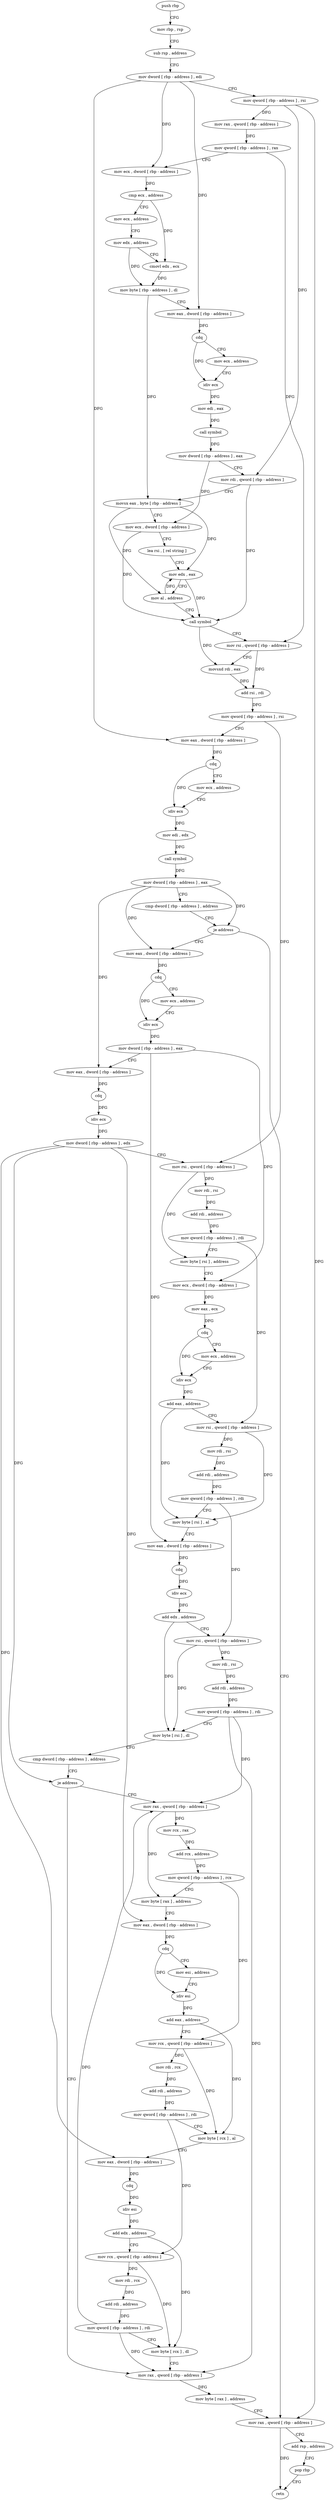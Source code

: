 digraph "func" {
"362048" [label = "push rbp" ]
"362049" [label = "mov rbp , rsp" ]
"362052" [label = "sub rsp , address" ]
"362056" [label = "mov dword [ rbp - address ] , edi" ]
"362059" [label = "mov qword [ rbp - address ] , rsi" ]
"362063" [label = "mov rax , qword [ rbp - address ]" ]
"362067" [label = "mov qword [ rbp - address ] , rax" ]
"362071" [label = "mov ecx , dword [ rbp - address ]" ]
"362074" [label = "cmp ecx , address" ]
"362077" [label = "mov ecx , address" ]
"362082" [label = "mov edx , address" ]
"362087" [label = "cmovl edx , ecx" ]
"362090" [label = "mov byte [ rbp - address ] , dl" ]
"362093" [label = "mov eax , dword [ rbp - address ]" ]
"362096" [label = "cdq" ]
"362097" [label = "mov ecx , address" ]
"362102" [label = "idiv ecx" ]
"362104" [label = "mov edi , eax" ]
"362106" [label = "call symbol" ]
"362111" [label = "mov dword [ rbp - address ] , eax" ]
"362114" [label = "mov rdi , qword [ rbp - address ]" ]
"362118" [label = "movsx eax , byte [ rbp - address ]" ]
"362122" [label = "mov ecx , dword [ rbp - address ]" ]
"362125" [label = "lea rsi , [ rel string ]" ]
"362132" [label = "mov edx , eax" ]
"362134" [label = "mov al , address" ]
"362136" [label = "call symbol" ]
"362141" [label = "mov rsi , qword [ rbp - address ]" ]
"362145" [label = "movsxd rdi , eax" ]
"362148" [label = "add rsi , rdi" ]
"362151" [label = "mov qword [ rbp - address ] , rsi" ]
"362155" [label = "mov eax , dword [ rbp - address ]" ]
"362158" [label = "cdq" ]
"362159" [label = "mov ecx , address" ]
"362164" [label = "idiv ecx" ]
"362166" [label = "mov edi , edx" ]
"362168" [label = "call symbol" ]
"362173" [label = "mov dword [ rbp - address ] , eax" ]
"362176" [label = "cmp dword [ rbp - address ] , address" ]
"362180" [label = "je address" ]
"362396" [label = "mov rax , qword [ rbp - address ]" ]
"362186" [label = "mov eax , dword [ rbp - address ]" ]
"362400" [label = "add rsp , address" ]
"362404" [label = "pop rbp" ]
"362405" [label = "retn" ]
"362189" [label = "cdq" ]
"362190" [label = "mov ecx , address" ]
"362195" [label = "idiv ecx" ]
"362197" [label = "mov dword [ rbp - address ] , eax" ]
"362200" [label = "mov eax , dword [ rbp - address ]" ]
"362203" [label = "cdq" ]
"362204" [label = "idiv ecx" ]
"362206" [label = "mov dword [ rbp - address ] , edx" ]
"362209" [label = "mov rsi , qword [ rbp - address ]" ]
"362213" [label = "mov rdi , rsi" ]
"362216" [label = "add rdi , address" ]
"362223" [label = "mov qword [ rbp - address ] , rdi" ]
"362227" [label = "mov byte [ rsi ] , address" ]
"362230" [label = "mov ecx , dword [ rbp - address ]" ]
"362233" [label = "mov eax , ecx" ]
"362235" [label = "cdq" ]
"362236" [label = "mov ecx , address" ]
"362241" [label = "idiv ecx" ]
"362243" [label = "add eax , address" ]
"362246" [label = "mov rsi , qword [ rbp - address ]" ]
"362250" [label = "mov rdi , rsi" ]
"362253" [label = "add rdi , address" ]
"362260" [label = "mov qword [ rbp - address ] , rdi" ]
"362264" [label = "mov byte [ rsi ] , al" ]
"362266" [label = "mov eax , dword [ rbp - address ]" ]
"362269" [label = "cdq" ]
"362270" [label = "idiv ecx" ]
"362272" [label = "add edx , address" ]
"362275" [label = "mov rsi , qword [ rbp - address ]" ]
"362279" [label = "mov rdi , rsi" ]
"362282" [label = "add rdi , address" ]
"362289" [label = "mov qword [ rbp - address ] , rdi" ]
"362293" [label = "mov byte [ rsi ] , dl" ]
"362295" [label = "cmp dword [ rbp - address ] , address" ]
"362299" [label = "je address" ]
"362389" [label = "mov rax , qword [ rbp - address ]" ]
"362305" [label = "mov rax , qword [ rbp - address ]" ]
"362393" [label = "mov byte [ rax ] , address" ]
"362309" [label = "mov rcx , rax" ]
"362312" [label = "add rcx , address" ]
"362319" [label = "mov qword [ rbp - address ] , rcx" ]
"362323" [label = "mov byte [ rax ] , address" ]
"362326" [label = "mov eax , dword [ rbp - address ]" ]
"362329" [label = "cdq" ]
"362330" [label = "mov esi , address" ]
"362335" [label = "idiv esi" ]
"362337" [label = "add eax , address" ]
"362340" [label = "mov rcx , qword [ rbp - address ]" ]
"362344" [label = "mov rdi , rcx" ]
"362347" [label = "add rdi , address" ]
"362354" [label = "mov qword [ rbp - address ] , rdi" ]
"362358" [label = "mov byte [ rcx ] , al" ]
"362360" [label = "mov eax , dword [ rbp - address ]" ]
"362363" [label = "cdq" ]
"362364" [label = "idiv esi" ]
"362366" [label = "add edx , address" ]
"362369" [label = "mov rcx , qword [ rbp - address ]" ]
"362373" [label = "mov rdi , rcx" ]
"362376" [label = "add rdi , address" ]
"362383" [label = "mov qword [ rbp - address ] , rdi" ]
"362387" [label = "mov byte [ rcx ] , dl" ]
"362048" -> "362049" [ label = "CFG" ]
"362049" -> "362052" [ label = "CFG" ]
"362052" -> "362056" [ label = "CFG" ]
"362056" -> "362059" [ label = "CFG" ]
"362056" -> "362071" [ label = "DFG" ]
"362056" -> "362093" [ label = "DFG" ]
"362056" -> "362155" [ label = "DFG" ]
"362059" -> "362063" [ label = "DFG" ]
"362059" -> "362114" [ label = "DFG" ]
"362059" -> "362396" [ label = "DFG" ]
"362063" -> "362067" [ label = "DFG" ]
"362067" -> "362071" [ label = "CFG" ]
"362067" -> "362141" [ label = "DFG" ]
"362071" -> "362074" [ label = "DFG" ]
"362074" -> "362077" [ label = "CFG" ]
"362074" -> "362087" [ label = "DFG" ]
"362077" -> "362082" [ label = "CFG" ]
"362082" -> "362087" [ label = "CFG" ]
"362082" -> "362090" [ label = "DFG" ]
"362087" -> "362090" [ label = "DFG" ]
"362090" -> "362093" [ label = "CFG" ]
"362090" -> "362118" [ label = "DFG" ]
"362093" -> "362096" [ label = "DFG" ]
"362096" -> "362097" [ label = "CFG" ]
"362096" -> "362102" [ label = "DFG" ]
"362097" -> "362102" [ label = "CFG" ]
"362102" -> "362104" [ label = "DFG" ]
"362104" -> "362106" [ label = "DFG" ]
"362106" -> "362111" [ label = "DFG" ]
"362111" -> "362114" [ label = "CFG" ]
"362111" -> "362122" [ label = "DFG" ]
"362114" -> "362118" [ label = "CFG" ]
"362114" -> "362136" [ label = "DFG" ]
"362118" -> "362122" [ label = "CFG" ]
"362118" -> "362132" [ label = "DFG" ]
"362118" -> "362134" [ label = "DFG" ]
"362122" -> "362125" [ label = "CFG" ]
"362122" -> "362136" [ label = "DFG" ]
"362125" -> "362132" [ label = "CFG" ]
"362132" -> "362134" [ label = "CFG" ]
"362132" -> "362136" [ label = "DFG" ]
"362134" -> "362136" [ label = "CFG" ]
"362134" -> "362132" [ label = "DFG" ]
"362136" -> "362141" [ label = "CFG" ]
"362136" -> "362145" [ label = "DFG" ]
"362141" -> "362145" [ label = "CFG" ]
"362141" -> "362148" [ label = "DFG" ]
"362145" -> "362148" [ label = "DFG" ]
"362148" -> "362151" [ label = "DFG" ]
"362151" -> "362155" [ label = "CFG" ]
"362151" -> "362209" [ label = "DFG" ]
"362155" -> "362158" [ label = "DFG" ]
"362158" -> "362159" [ label = "CFG" ]
"362158" -> "362164" [ label = "DFG" ]
"362159" -> "362164" [ label = "CFG" ]
"362164" -> "362166" [ label = "DFG" ]
"362166" -> "362168" [ label = "DFG" ]
"362168" -> "362173" [ label = "DFG" ]
"362173" -> "362176" [ label = "CFG" ]
"362173" -> "362180" [ label = "DFG" ]
"362173" -> "362186" [ label = "DFG" ]
"362173" -> "362200" [ label = "DFG" ]
"362176" -> "362180" [ label = "CFG" ]
"362180" -> "362396" [ label = "CFG" ]
"362180" -> "362186" [ label = "CFG" ]
"362396" -> "362400" [ label = "CFG" ]
"362396" -> "362405" [ label = "DFG" ]
"362186" -> "362189" [ label = "DFG" ]
"362400" -> "362404" [ label = "CFG" ]
"362404" -> "362405" [ label = "CFG" ]
"362189" -> "362190" [ label = "CFG" ]
"362189" -> "362195" [ label = "DFG" ]
"362190" -> "362195" [ label = "CFG" ]
"362195" -> "362197" [ label = "DFG" ]
"362197" -> "362200" [ label = "CFG" ]
"362197" -> "362230" [ label = "DFG" ]
"362197" -> "362266" [ label = "DFG" ]
"362200" -> "362203" [ label = "DFG" ]
"362203" -> "362204" [ label = "DFG" ]
"362204" -> "362206" [ label = "DFG" ]
"362206" -> "362209" [ label = "CFG" ]
"362206" -> "362299" [ label = "DFG" ]
"362206" -> "362326" [ label = "DFG" ]
"362206" -> "362360" [ label = "DFG" ]
"362209" -> "362213" [ label = "DFG" ]
"362209" -> "362227" [ label = "DFG" ]
"362213" -> "362216" [ label = "DFG" ]
"362216" -> "362223" [ label = "DFG" ]
"362223" -> "362227" [ label = "CFG" ]
"362223" -> "362246" [ label = "DFG" ]
"362227" -> "362230" [ label = "CFG" ]
"362230" -> "362233" [ label = "DFG" ]
"362233" -> "362235" [ label = "DFG" ]
"362235" -> "362236" [ label = "CFG" ]
"362235" -> "362241" [ label = "DFG" ]
"362236" -> "362241" [ label = "CFG" ]
"362241" -> "362243" [ label = "DFG" ]
"362243" -> "362246" [ label = "CFG" ]
"362243" -> "362264" [ label = "DFG" ]
"362246" -> "362250" [ label = "DFG" ]
"362246" -> "362264" [ label = "DFG" ]
"362250" -> "362253" [ label = "DFG" ]
"362253" -> "362260" [ label = "DFG" ]
"362260" -> "362264" [ label = "CFG" ]
"362260" -> "362275" [ label = "DFG" ]
"362264" -> "362266" [ label = "CFG" ]
"362266" -> "362269" [ label = "DFG" ]
"362269" -> "362270" [ label = "DFG" ]
"362270" -> "362272" [ label = "DFG" ]
"362272" -> "362275" [ label = "CFG" ]
"362272" -> "362293" [ label = "DFG" ]
"362275" -> "362279" [ label = "DFG" ]
"362275" -> "362293" [ label = "DFG" ]
"362279" -> "362282" [ label = "DFG" ]
"362282" -> "362289" [ label = "DFG" ]
"362289" -> "362293" [ label = "CFG" ]
"362289" -> "362389" [ label = "DFG" ]
"362289" -> "362305" [ label = "DFG" ]
"362293" -> "362295" [ label = "CFG" ]
"362295" -> "362299" [ label = "CFG" ]
"362299" -> "362389" [ label = "CFG" ]
"362299" -> "362305" [ label = "CFG" ]
"362389" -> "362393" [ label = "DFG" ]
"362305" -> "362309" [ label = "DFG" ]
"362305" -> "362323" [ label = "DFG" ]
"362393" -> "362396" [ label = "CFG" ]
"362309" -> "362312" [ label = "DFG" ]
"362312" -> "362319" [ label = "DFG" ]
"362319" -> "362323" [ label = "CFG" ]
"362319" -> "362340" [ label = "DFG" ]
"362323" -> "362326" [ label = "CFG" ]
"362326" -> "362329" [ label = "DFG" ]
"362329" -> "362330" [ label = "CFG" ]
"362329" -> "362335" [ label = "DFG" ]
"362330" -> "362335" [ label = "CFG" ]
"362335" -> "362337" [ label = "DFG" ]
"362337" -> "362340" [ label = "CFG" ]
"362337" -> "362358" [ label = "DFG" ]
"362340" -> "362344" [ label = "DFG" ]
"362340" -> "362358" [ label = "DFG" ]
"362344" -> "362347" [ label = "DFG" ]
"362347" -> "362354" [ label = "DFG" ]
"362354" -> "362358" [ label = "CFG" ]
"362354" -> "362369" [ label = "DFG" ]
"362358" -> "362360" [ label = "CFG" ]
"362360" -> "362363" [ label = "DFG" ]
"362363" -> "362364" [ label = "DFG" ]
"362364" -> "362366" [ label = "DFG" ]
"362366" -> "362369" [ label = "CFG" ]
"362366" -> "362387" [ label = "DFG" ]
"362369" -> "362373" [ label = "DFG" ]
"362369" -> "362387" [ label = "DFG" ]
"362373" -> "362376" [ label = "DFG" ]
"362376" -> "362383" [ label = "DFG" ]
"362383" -> "362387" [ label = "CFG" ]
"362383" -> "362389" [ label = "DFG" ]
"362383" -> "362305" [ label = "DFG" ]
"362387" -> "362389" [ label = "CFG" ]
}
